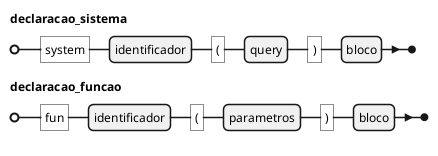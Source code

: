 @startebnf decl_sistema_funcao
skinparam packageStyle rectangle
skinparam shadowing true
skinparam linetype ortho
skinparam defaultFontName Arial
skinparam defaultFontSize 12

declaracao_sistema = "system" , identificador , "(" , query , ")" , bloco ;

declaracao_funcao = "fun" , identificador, "(" , parametros , ")" , bloco ;

@endebnf
